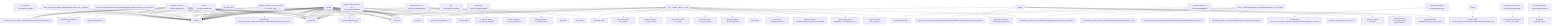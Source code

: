 graph TD
    app-mlperf-inference,d775cac873ee4231_(_python,_resnet50,_tf,_cpu,_test,_r5.0-dev_default,_offline_) --> detect,os
    get-sys-utils-cm,bc90993277e84b8e --> detect,os
    app-mlperf-inference,d775cac873ee4231_(_python,_resnet50,_tf,_cpu,_test,_r5.0-dev_default,_offline_) --> get,python
    get-mlperf-inference-src,4b57186581024797 --> detect,os
    get-mlperf-inference-src,4b57186581024797 --> get,python3
    get-mlperf-inference-src,4b57186581024797 --> get,git,repo,_branch.master,_repo.https://github.com/mlcommons/inference
    app-mlperf-inference,d775cac873ee4231_(_python,_resnet50,_tf,_cpu,_test,_r5.0-dev_default,_offline_) --> get,mlcommons,inference,src
    get-mlperf-inference-src,4b57186581024797 --> detect,os
    get-mlperf-inference-src,4b57186581024797 --> get,python3
    get-mlperf-inference-src,4b57186581024797 --> get,git,repo,_branch.master,_repo.https://github.com/mlcommons/inference
    get-mlperf-inference-utils,e341e5f86d8342e5 --> get,mlperf,inference,src
    app-mlperf-inference,d775cac873ee4231_(_python,_resnet50,_tf,_cpu,_test,_r5.0-dev_default,_offline_) --> get,mlperf,inference,utils
    download-file,9cdc8dc41aae437e_(_wget,_url.http://dl.caffe.berkeleyvision.org/caffe_ilsvrc12.tar.gz_) --> detect,os
    download-and-extract,c67e81a4ce2649f5_(_extract,_wget,_url.http://dl.caffe.berkeleyvision.org/caffe_ilsvrc12.tar.gz_) --> download,file,_wget,_url.http://dl.caffe.berkeleyvision.org/caffe_ilsvrc12.tar.gz
    extract-file,3f0b76219d004817_(_path./home/runner/CM/repos/local/cache/3ad72d6cdf424a36/caffe_ilsvrc12.tar.gz_) --> detect,os
    download-and-extract,c67e81a4ce2649f5_(_extract,_wget,_url.http://dl.caffe.berkeleyvision.org/caffe_ilsvrc12.tar.gz_) --> extract,file,_path./home/runner/CM/repos/local/cache/3ad72d6cdf424a36/caffe_ilsvrc12.tar.gz
    get-dataset-imagenet-aux,bb2c6dd8c8c64217 --> download-and-extract,_extract,_wget,_url.http://dl.caffe.berkeleyvision.org/caffe_ilsvrc12.tar.gz
    app-mlperf-inference,d775cac873ee4231_(_python,_resnet50,_tf,_cpu,_test,_r5.0-dev_default,_offline_) --> get,dataset-aux,imagenet-aux
    app-mlperf-inference-mlcommons-python,ff149e9781fc4b65_(_cpu,_resnet50,_offline,_tf,_fp32_) --> detect,os
    detect-cpu,586c8a43320142f7 --> detect,os
    app-mlperf-inference-mlcommons-python,ff149e9781fc4b65_(_cpu,_resnet50,_offline,_tf,_fp32_) --> detect,cpu
    get-sys-utils-cm,bc90993277e84b8e --> detect,os
    app-mlperf-inference-mlcommons-python,ff149e9781fc4b65_(_cpu,_resnet50,_offline,_tf,_fp32_) --> get,python
    get-generic-python-lib,94b62a682bc44791_(_tensorflow_) --> detect,os
    detect-cpu,586c8a43320142f7 --> detect,os
    get-generic-python-lib,94b62a682bc44791_(_tensorflow_) --> detect,cpu
    get-generic-python-lib,94b62a682bc44791_(_tensorflow_) --> get,python3
    get-generic-python-lib,94b62a682bc44791_(_pip_) --> get,python3
    get-generic-python-lib,94b62a682bc44791_(_tensorflow_) --> get,generic-python-lib,_pip
    app-mlperf-inference-mlcommons-python,ff149e9781fc4b65_(_cpu,_resnet50,_offline,_tf,_fp32_) --> get,generic-python-lib,_tensorflow
    download-file,9cdc8dc41aae437e_(_cmutil,_url.https://zenodo.org/record/2535873/files/resnet50_v1.pb_) --> detect,os
    download-and-extract,c67e81a4ce2649f5_(_url.https://zenodo.org/record/2535873/files/resnet50_v1.pb_) --> download,file,_cmutil,_url.https://zenodo.org/record/2535873/files/resnet50_v1.pb
    get-ml-model-resnet50,56203e4e998b4bc0_(_fp32,_tf_) --> download-and-extract,_url.https://zenodo.org/record/2535873/files/resnet50_v1.pb
    app-mlperf-inference-mlcommons-python,ff149e9781fc4b65_(_cpu,_resnet50,_offline,_tf,_fp32_) --> get,ml-model,image-classification,resnet50,raw,_fp32,_tf
    get-preprocessed-dataset-imagenet,f259d490bbaf45f5_(_NHWC_) --> get,python3
    get-dataset-imagenet-val,7afd58d287fe4f11_(_size.500,_2012_) --> detect,os
    download-file,9cdc8dc41aae437e_(_cmutil,_url.http://cKnowledge.org/ai/data/ILSVRC2012_img_val_500.tar_) --> detect,os
    download-and-extract,c67e81a4ce2649f5_(_extract,_url.http://cKnowledge.org/ai/data/ILSVRC2012_img_val_500.tar_) --> download,file,_cmutil,_url.http://cKnowledge.org/ai/data/ILSVRC2012_img_val_500.tar
    extract-file,3f0b76219d004817_(_path./home/runner/CM/repos/local/cache/5c384fd0fc7147d7/ILSVRC2012_img_val_500.tar_) --> detect,os
    download-and-extract,c67e81a4ce2649f5_(_extract,_url.http://cKnowledge.org/ai/data/ILSVRC2012_img_val_500.tar_) --> extract,file,_path./home/runner/CM/repos/local/cache/5c384fd0fc7147d7/ILSVRC2012_img_val_500.tar
    get-dataset-imagenet-val,7afd58d287fe4f11_(_size.500,_2012_) --> download-and-extract,file,_extract,_url.http://cKnowledge.org/ai/data/ILSVRC2012_img_val_500.tar
    get-preprocessed-dataset-imagenet,f259d490bbaf45f5_(_NHWC_) --> get,dataset,image-classification,original,_size.500,_2012
    get-preprocessed-dataset-imagenet,f259d490bbaf45f5_(_NHWC_) --> get,dataset-aux,image-classification,imagenet-aux
    get-generic-python-lib,94b62a682bc44791_(_package.opencv-python-headless_) --> detect,os
    detect-cpu,586c8a43320142f7 --> detect,os
    get-generic-python-lib,94b62a682bc44791_(_package.opencv-python-headless_) --> detect,cpu
    get-generic-python-lib,94b62a682bc44791_(_package.opencv-python-headless_) --> get,python3
    get-generic-python-lib,94b62a682bc44791_(_pip_) --> get,python3
    get-generic-python-lib,94b62a682bc44791_(_package.opencv-python-headless_) --> get,generic-python-lib,_pip
    get-preprocessed-dataset-imagenet,f259d490bbaf45f5_(_NHWC_) --> get,generic-python-lib,_package.opencv-python-headless
    get-generic-python-lib,94b62a682bc44791_(_pillow_) --> detect,os
    detect-cpu,586c8a43320142f7 --> detect,os
    get-generic-python-lib,94b62a682bc44791_(_pillow_) --> detect,cpu
    get-generic-python-lib,94b62a682bc44791_(_pillow_) --> get,python3
    get-generic-python-lib,94b62a682bc44791_(_pip_) --> get,python3
    get-generic-python-lib,94b62a682bc44791_(_pillow_) --> get,generic-python-lib,_pip
    get-preprocessed-dataset-imagenet,f259d490bbaf45f5_(_NHWC_) --> get,generic-python-lib,_pillow
    get-mlperf-inference-src,4b57186581024797 --> detect,os
    get-mlperf-inference-src,4b57186581024797 --> get,python3
    get-mlperf-inference-src,4b57186581024797 --> get,git,repo,_branch.master,_repo.https://github.com/mlcommons/inference
    get-preprocessed-dataset-imagenet,f259d490bbaf45f5_(_NHWC_) --> mlperf,mlcommons,inference,source,src
    app-mlperf-inference-mlcommons-python,ff149e9781fc4b65_(_cpu,_resnet50,_offline,_tf,_fp32_) --> get,dataset,image-classification,imagenet,preprocessed,_NHWC
    app-mlperf-inference-mlcommons-python,ff149e9781fc4b65_(_cpu,_resnet50,_offline,_tf,_fp32_) --> get,dataset-aux,image-classification,imagenet-aux
    generate-mlperf-inference-user-conf,3af4475745964b93 --> detect,os
    detect-cpu,586c8a43320142f7 --> detect,os
    generate-mlperf-inference-user-conf,3af4475745964b93 --> detect,cpu
    generate-mlperf-inference-user-conf,3af4475745964b93 --> get,python
    get-mlperf-inference-src,4b57186581024797 --> detect,os
    get-mlperf-inference-src,4b57186581024797 --> get,python3
    get-mlperf-inference-src,4b57186581024797 --> get,git,repo,_branch.master,_repo.https://github.com/mlcommons/inference
    generate-mlperf-inference-user-conf,3af4475745964b93 --> get,mlcommons,inference,src
    get-mlperf-inference-sut-configs,c2fbf72009e2445b --> get,cache,dir,_name.mlperf-inference-sut-configs
    generate-mlperf-inference-user-conf,3af4475745964b93 --> get,sut,configs
    app-mlperf-inference-mlcommons-python,ff149e9781fc4b65_(_cpu,_resnet50,_offline,_tf,_fp32_) --> generate,user-conf,mlperf,inference
    get-mlperf-inference-loadgen,64c3d98d0ba04950 --> detect,os
    get-mlperf-inference-loadgen,64c3d98d0ba04950 --> get,python3
    get-mlperf-inference-src,4b57186581024797 --> detect,os
    get-mlperf-inference-src,4b57186581024797 --> get,python3
    get-mlperf-inference-src,4b57186581024797 --> get,git,repo,_branch.master,_repo.https://github.com/mlcommons/inference
    get-mlperf-inference-loadgen,64c3d98d0ba04950 --> get,mlcommons,inference,src
    get-mlperf-inference-loadgen,64c3d98d0ba04950 --> get,compiler
    detect-cpu,586c8a43320142f7 --> detect,os
    get-cmake,52bf974d791b4fc8 --> detect,cpu
    get-mlperf-inference-loadgen,64c3d98d0ba04950 --> get,cmake
    get-generic-python-lib,94b62a682bc44791_(_package.wheel_) --> detect,os
    detect-cpu,586c8a43320142f7 --> detect,os
    get-generic-python-lib,94b62a682bc44791_(_package.wheel_) --> detect,cpu
    get-generic-python-lib,94b62a682bc44791_(_package.wheel_) --> get,python3
    get-generic-python-lib,94b62a682bc44791_(_pip_) --> get,python3
    get-generic-python-lib,94b62a682bc44791_(_package.wheel_) --> get,generic-python-lib,_pip
    get-mlperf-inference-loadgen,64c3d98d0ba04950 --> get,generic-python-lib,_package.wheel
    get-generic-python-lib,94b62a682bc44791_(_pip_) --> get,python3
    get-mlperf-inference-loadgen,64c3d98d0ba04950 --> get,generic-python-lib,_pip
    get-generic-python-lib,94b62a682bc44791_(_package.pybind11_) --> detect,os
    detect-cpu,586c8a43320142f7 --> detect,os
    get-generic-python-lib,94b62a682bc44791_(_package.pybind11_) --> detect,cpu
    get-generic-python-lib,94b62a682bc44791_(_package.pybind11_) --> get,python3
    get-generic-python-lib,94b62a682bc44791_(_pip_) --> get,python3
    get-generic-python-lib,94b62a682bc44791_(_package.pybind11_) --> get,generic-python-lib,_pip
    get-mlperf-inference-loadgen,64c3d98d0ba04950 --> get,generic-python-lib,_package.pybind11
    get-generic-python-lib,94b62a682bc44791_(_package.setuptools_) --> detect,os
    detect-cpu,586c8a43320142f7 --> detect,os
    get-generic-python-lib,94b62a682bc44791_(_package.setuptools_) --> detect,cpu
    get-generic-python-lib,94b62a682bc44791_(_package.setuptools_) --> get,python3
    get-generic-python-lib,94b62a682bc44791_(_pip_) --> get,python3
    get-generic-python-lib,94b62a682bc44791_(_package.setuptools_) --> get,generic-python-lib,_pip
    get-mlperf-inference-loadgen,64c3d98d0ba04950 --> get,generic-python-lib,_package.setuptools
    app-mlperf-inference-mlcommons-python,ff149e9781fc4b65_(_cpu,_resnet50,_offline,_tf,_fp32_) --> get,loadgen
    get-mlperf-inference-src,4b57186581024797 --> detect,os
    get-mlperf-inference-src,4b57186581024797 --> get,python3
    get-mlperf-inference-src,4b57186581024797 --> get,git,repo,_branch.master,_repo.https://github.com/mlcommons/inference
    app-mlperf-inference-mlcommons-python,ff149e9781fc4b65_(_cpu,_resnet50,_offline,_tf,_fp32_) --> get,mlcommons,inference,src
    app-mlperf-inference-mlcommons-python,ff149e9781fc4b65_(_cpu,_resnet50,_offline,_tf,_fp32_) --> get,mlcommons,inference,src
    get-generic-python-lib,94b62a682bc44791_(_package.psutil_) --> detect,os
    detect-cpu,586c8a43320142f7 --> detect,os
    get-generic-python-lib,94b62a682bc44791_(_package.psutil_) --> detect,cpu
    get-generic-python-lib,94b62a682bc44791_(_package.psutil_) --> get,python3
    get-generic-python-lib,94b62a682bc44791_(_pip_) --> get,python3
    get-generic-python-lib,94b62a682bc44791_(_package.psutil_) --> get,generic-python-lib,_pip
    app-mlperf-inference-mlcommons-python,ff149e9781fc4b65_(_cpu,_resnet50,_offline,_tf,_fp32_) --> get,generic-python-lib,_package.psutil
    get-generic-python-lib,94b62a682bc44791_(_opencv-python_) --> detect,os
    detect-cpu,586c8a43320142f7 --> detect,os
    get-generic-python-lib,94b62a682bc44791_(_opencv-python_) --> detect,cpu
    get-generic-python-lib,94b62a682bc44791_(_opencv-python_) --> get,python3
    get-generic-python-lib,94b62a682bc44791_(_pip_) --> get,python3
    get-generic-python-lib,94b62a682bc44791_(_opencv-python_) --> get,generic-python-lib,_pip
    app-mlperf-inference-mlcommons-python,ff149e9781fc4b65_(_cpu,_resnet50,_offline,_tf,_fp32_) --> get,generic-python-lib,_opencv-python
    get-generic-python-lib,94b62a682bc44791_(_numpy_) --> detect,os
    detect-cpu,586c8a43320142f7 --> detect,os
    get-generic-python-lib,94b62a682bc44791_(_numpy_) --> detect,cpu
    get-generic-python-lib,94b62a682bc44791_(_numpy_) --> get,python3
    get-generic-python-lib,94b62a682bc44791_(_pip_) --> get,python3
    get-generic-python-lib,94b62a682bc44791_(_numpy_) --> get,generic-python-lib,_pip
    app-mlperf-inference-mlcommons-python,ff149e9781fc4b65_(_cpu,_resnet50,_offline,_tf,_fp32_) --> get,generic-python-lib,_numpy
    get-generic-python-lib,94b62a682bc44791_(_pycocotools_) --> detect,os
    detect-cpu,586c8a43320142f7 --> detect,os
    get-generic-python-lib,94b62a682bc44791_(_pycocotools_) --> detect,cpu
    get-generic-python-lib,94b62a682bc44791_(_pycocotools_) --> get,python3
    get-generic-python-lib,94b62a682bc44791_(_pip_) --> get,python3
    get-generic-python-lib,94b62a682bc44791_(_pycocotools_) --> get,generic-python-lib,_pip
    app-mlperf-inference-mlcommons-python,ff149e9781fc4b65_(_cpu,_resnet50,_offline,_tf,_fp32_) --> get,generic-python-lib,_pycocotools
    get-generic-python-lib,94b62a682bc44791_(_protobuf_) --> detect,os
    detect-cpu,586c8a43320142f7 --> detect,os
    get-generic-python-lib,94b62a682bc44791_(_protobuf_) --> detect,cpu
    get-generic-python-lib,94b62a682bc44791_(_protobuf_) --> get,python3
    get-generic-python-lib,94b62a682bc44791_(_pip_) --> get,python3
    get-generic-python-lib,94b62a682bc44791_(_protobuf_) --> get,generic-python-lib,_pip
    app-mlperf-inference-mlcommons-python,ff149e9781fc4b65_(_cpu,_resnet50,_offline,_tf,_fp32_) --> get,generic-python-lib,_protobuf
    detect-cpu,586c8a43320142f7 --> detect,os
    benchmark-program,19f369ef47084895 --> detect,cpu
    benchmark-program-mlperf,cfff0132a8aa4018 --> benchmark-program,program
    app-mlperf-inference-mlcommons-python,ff149e9781fc4b65_(_cpu,_resnet50,_offline,_tf,_fp32_) --> benchmark-mlperf